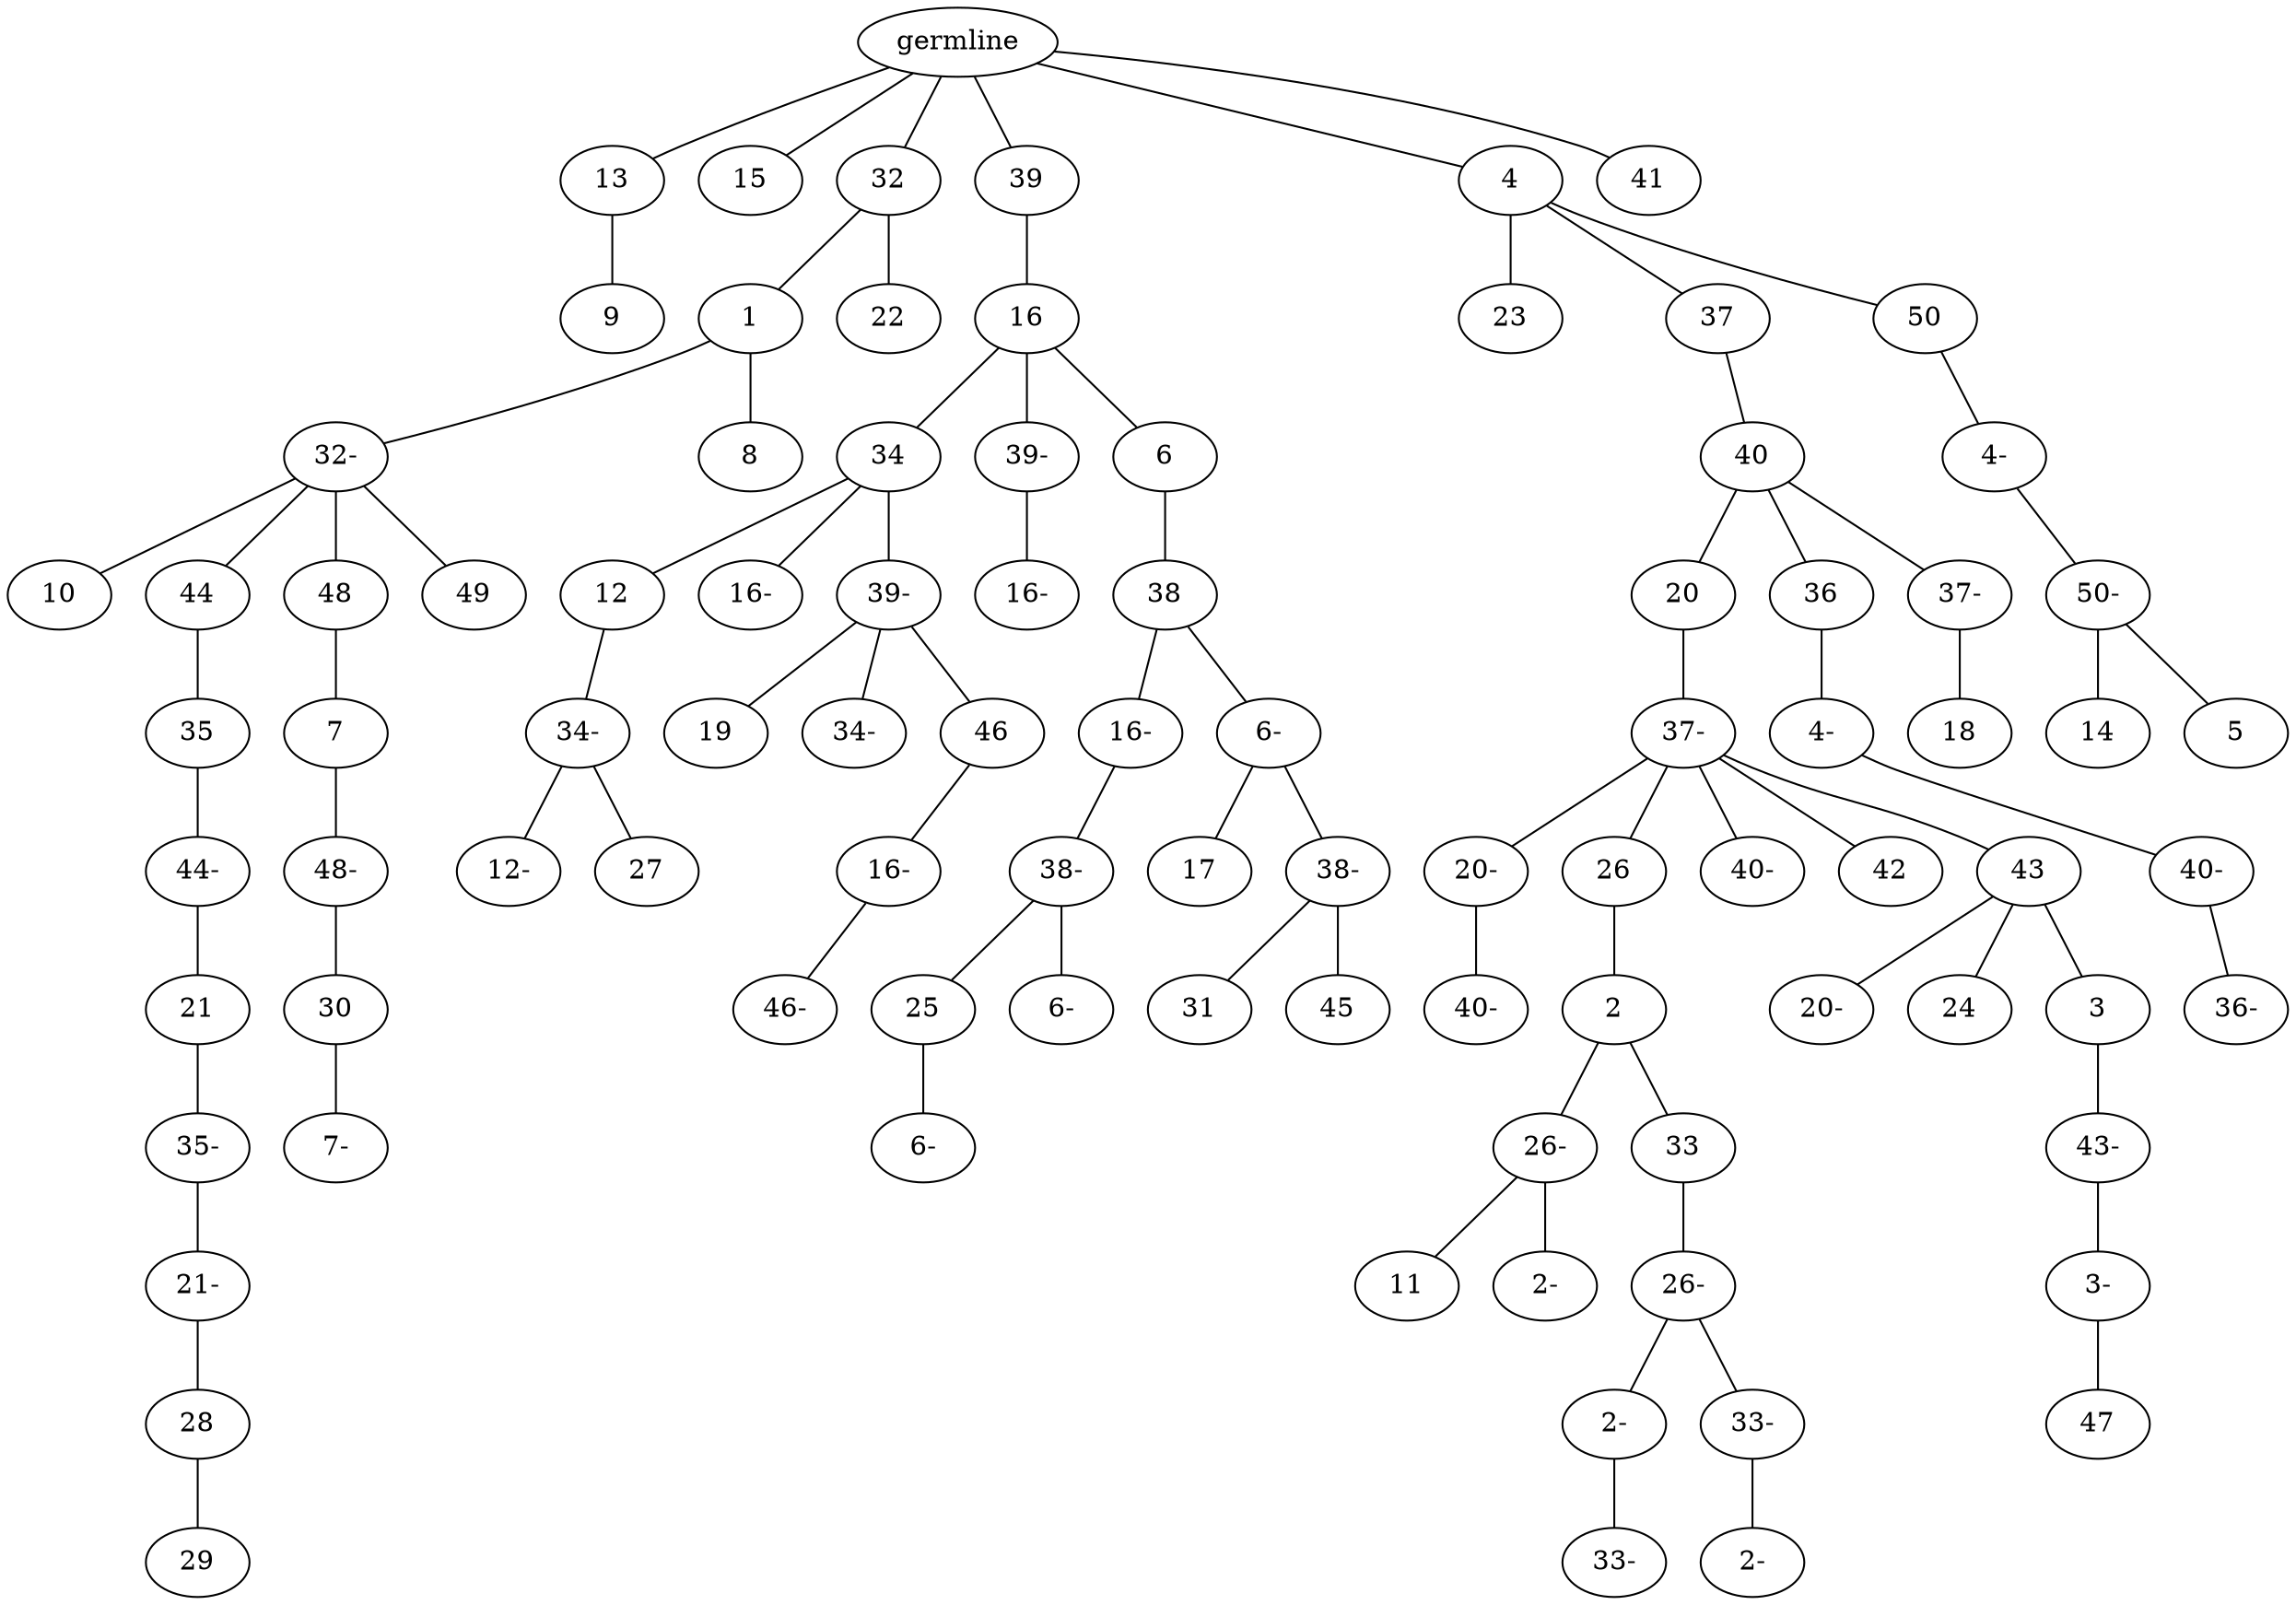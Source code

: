 graph tree {
    "139820422333920" [label="germline"];
    "139820422287568" [label="13"];
    "139820423356080" [label="9"];
    "139820423645840" [label="15"];
    "139820423354448" [label="32"];
    "139820423628208" [label="1"];
    "139820423424176" [label="32-"];
    "139820423425088" [label="10"];
    "139820423425856" [label="44"];
    "139820423423264" [label="35"];
    "139820423428320" [label="44-"];
    "139820423426544" [label="21"];
    "139820423428944" [label="35-"];
    "139820423429568" [label="21-"];
    "139820423426448" [label="28"];
    "139820423452896" [label="29"];
    "139820423423984" [label="48"];
    "139820423422304" [label="7"];
    "139820423429712" [label="48-"];
    "139820423429760" [label="30"];
    "139820423427936" [label="7-"];
    "139820423425952" [label="49"];
    "139820423424656" [label="8"];
    "139820423628640" [label="22"];
    "139820423699520" [label="39"];
    "139820423422976" [label="16"];
    "139820423427984" [label="34"];
    "139820423427408" [label="12"];
    "139820423454624" [label="34-"];
    "139820423451264" [label="12-"];
    "139820423454048" [label="27"];
    "139820423720480" [label="16-"];
    "139820423427216" [label="39-"];
    "139820423451984" [label="19"];
    "139820423450832" [label="34-"];
    "139820423452224" [label="46"];
    "139820423370544" [label="16-"];
    "139820423370688" [label="46-"];
    "139820423428416" [label="39-"];
    "139820423453088" [label="16-"];
    "139820423426112" [label="6"];
    "139820423450976" [label="38"];
    "139820423370592" [label="16-"];
    "139820423369152" [label="38-"];
    "139820423430496" [label="25"];
    "139820423432704" [label="6-"];
    "139820423430304" [label="6-"];
    "139820423371024" [label="6-"];
    "139820423368960" [label="17"];
    "139820423433616" [label="38-"];
    "139820423431072" [label="31"];
    "139820423431696" [label="45"];
    "139820423751808" [label="4"];
    "139820423423168" [label="23"];
    "139820423451024" [label="37"];
    "139820423369824" [label="40"];
    "139820423370928" [label="20"];
    "139820423430880" [label="37-"];
    "139820423431504" [label="20-"];
    "139820423432512" [label="40-"];
    "139820423431600" [label="26"];
    "139820423482576" [label="2"];
    "139820423482672" [label="26-"];
    "139820423480272" [label="11"];
    "139820423481808" [label="2-"];
    "139820423482768" [label="33"];
    "139820423482048" [label="26-"];
    "139820423507104" [label="2-"];
    "139820423504128" [label="33-"];
    "139820423504608" [label="33-"];
    "139820423505232" [label="2-"];
    "139820423433424" [label="40-"];
    "139820423431792" [label="42"];
    "139820423432848" [label="43"];
    "139820423479456" [label="20-"];
    "139820423480896" [label="24"];
    "139820423479792" [label="3"];
    "139820423505952" [label="43-"];
    "139820423505280" [label="3-"];
    "139820423507488" [label="47"];
    "139820423371456" [label="36"];
    "139820423434048" [label="4-"];
    "139820423433088" [label="40-"];
    "139820423507632" [label="36-"];
    "139820423372224" [label="37-"];
    "139820423433952" [label="18"];
    "139820423428992" [label="50"];
    "139820423368816" [label="4-"];
    "139820423433856" [label="50-"];
    "139820423506384" [label="14"];
    "139820423506288" [label="5"];
    "139820423750032" [label="41"];
    "139820422333920" -- "139820422287568";
    "139820422333920" -- "139820423645840";
    "139820422333920" -- "139820423354448";
    "139820422333920" -- "139820423699520";
    "139820422333920" -- "139820423751808";
    "139820422333920" -- "139820423750032";
    "139820422287568" -- "139820423356080";
    "139820423354448" -- "139820423628208";
    "139820423354448" -- "139820423628640";
    "139820423628208" -- "139820423424176";
    "139820423628208" -- "139820423424656";
    "139820423424176" -- "139820423425088";
    "139820423424176" -- "139820423425856";
    "139820423424176" -- "139820423423984";
    "139820423424176" -- "139820423425952";
    "139820423425856" -- "139820423423264";
    "139820423423264" -- "139820423428320";
    "139820423428320" -- "139820423426544";
    "139820423426544" -- "139820423428944";
    "139820423428944" -- "139820423429568";
    "139820423429568" -- "139820423426448";
    "139820423426448" -- "139820423452896";
    "139820423423984" -- "139820423422304";
    "139820423422304" -- "139820423429712";
    "139820423429712" -- "139820423429760";
    "139820423429760" -- "139820423427936";
    "139820423699520" -- "139820423422976";
    "139820423422976" -- "139820423427984";
    "139820423422976" -- "139820423428416";
    "139820423422976" -- "139820423426112";
    "139820423427984" -- "139820423427408";
    "139820423427984" -- "139820423720480";
    "139820423427984" -- "139820423427216";
    "139820423427408" -- "139820423454624";
    "139820423454624" -- "139820423451264";
    "139820423454624" -- "139820423454048";
    "139820423427216" -- "139820423451984";
    "139820423427216" -- "139820423450832";
    "139820423427216" -- "139820423452224";
    "139820423452224" -- "139820423370544";
    "139820423370544" -- "139820423370688";
    "139820423428416" -- "139820423453088";
    "139820423426112" -- "139820423450976";
    "139820423450976" -- "139820423370592";
    "139820423450976" -- "139820423371024";
    "139820423370592" -- "139820423369152";
    "139820423369152" -- "139820423430496";
    "139820423369152" -- "139820423430304";
    "139820423430496" -- "139820423432704";
    "139820423371024" -- "139820423368960";
    "139820423371024" -- "139820423433616";
    "139820423433616" -- "139820423431072";
    "139820423433616" -- "139820423431696";
    "139820423751808" -- "139820423423168";
    "139820423751808" -- "139820423451024";
    "139820423751808" -- "139820423428992";
    "139820423451024" -- "139820423369824";
    "139820423369824" -- "139820423370928";
    "139820423369824" -- "139820423371456";
    "139820423369824" -- "139820423372224";
    "139820423370928" -- "139820423430880";
    "139820423430880" -- "139820423431504";
    "139820423430880" -- "139820423431600";
    "139820423430880" -- "139820423433424";
    "139820423430880" -- "139820423431792";
    "139820423430880" -- "139820423432848";
    "139820423431504" -- "139820423432512";
    "139820423431600" -- "139820423482576";
    "139820423482576" -- "139820423482672";
    "139820423482576" -- "139820423482768";
    "139820423482672" -- "139820423480272";
    "139820423482672" -- "139820423481808";
    "139820423482768" -- "139820423482048";
    "139820423482048" -- "139820423507104";
    "139820423482048" -- "139820423504608";
    "139820423507104" -- "139820423504128";
    "139820423504608" -- "139820423505232";
    "139820423432848" -- "139820423479456";
    "139820423432848" -- "139820423480896";
    "139820423432848" -- "139820423479792";
    "139820423479792" -- "139820423505952";
    "139820423505952" -- "139820423505280";
    "139820423505280" -- "139820423507488";
    "139820423371456" -- "139820423434048";
    "139820423434048" -- "139820423433088";
    "139820423433088" -- "139820423507632";
    "139820423372224" -- "139820423433952";
    "139820423428992" -- "139820423368816";
    "139820423368816" -- "139820423433856";
    "139820423433856" -- "139820423506384";
    "139820423433856" -- "139820423506288";
}
